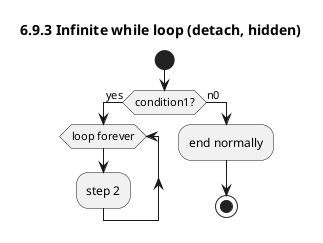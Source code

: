 @startuml
title 6.9.3 Infinite while loop (detach, hidden)
start
if (condition1?) then (yes)
    while (loop forever)
        :step 2;
    endwhile
    -[hidden]->
    detach
else (n0)
    :end normally;
    stop
endif

@enduml